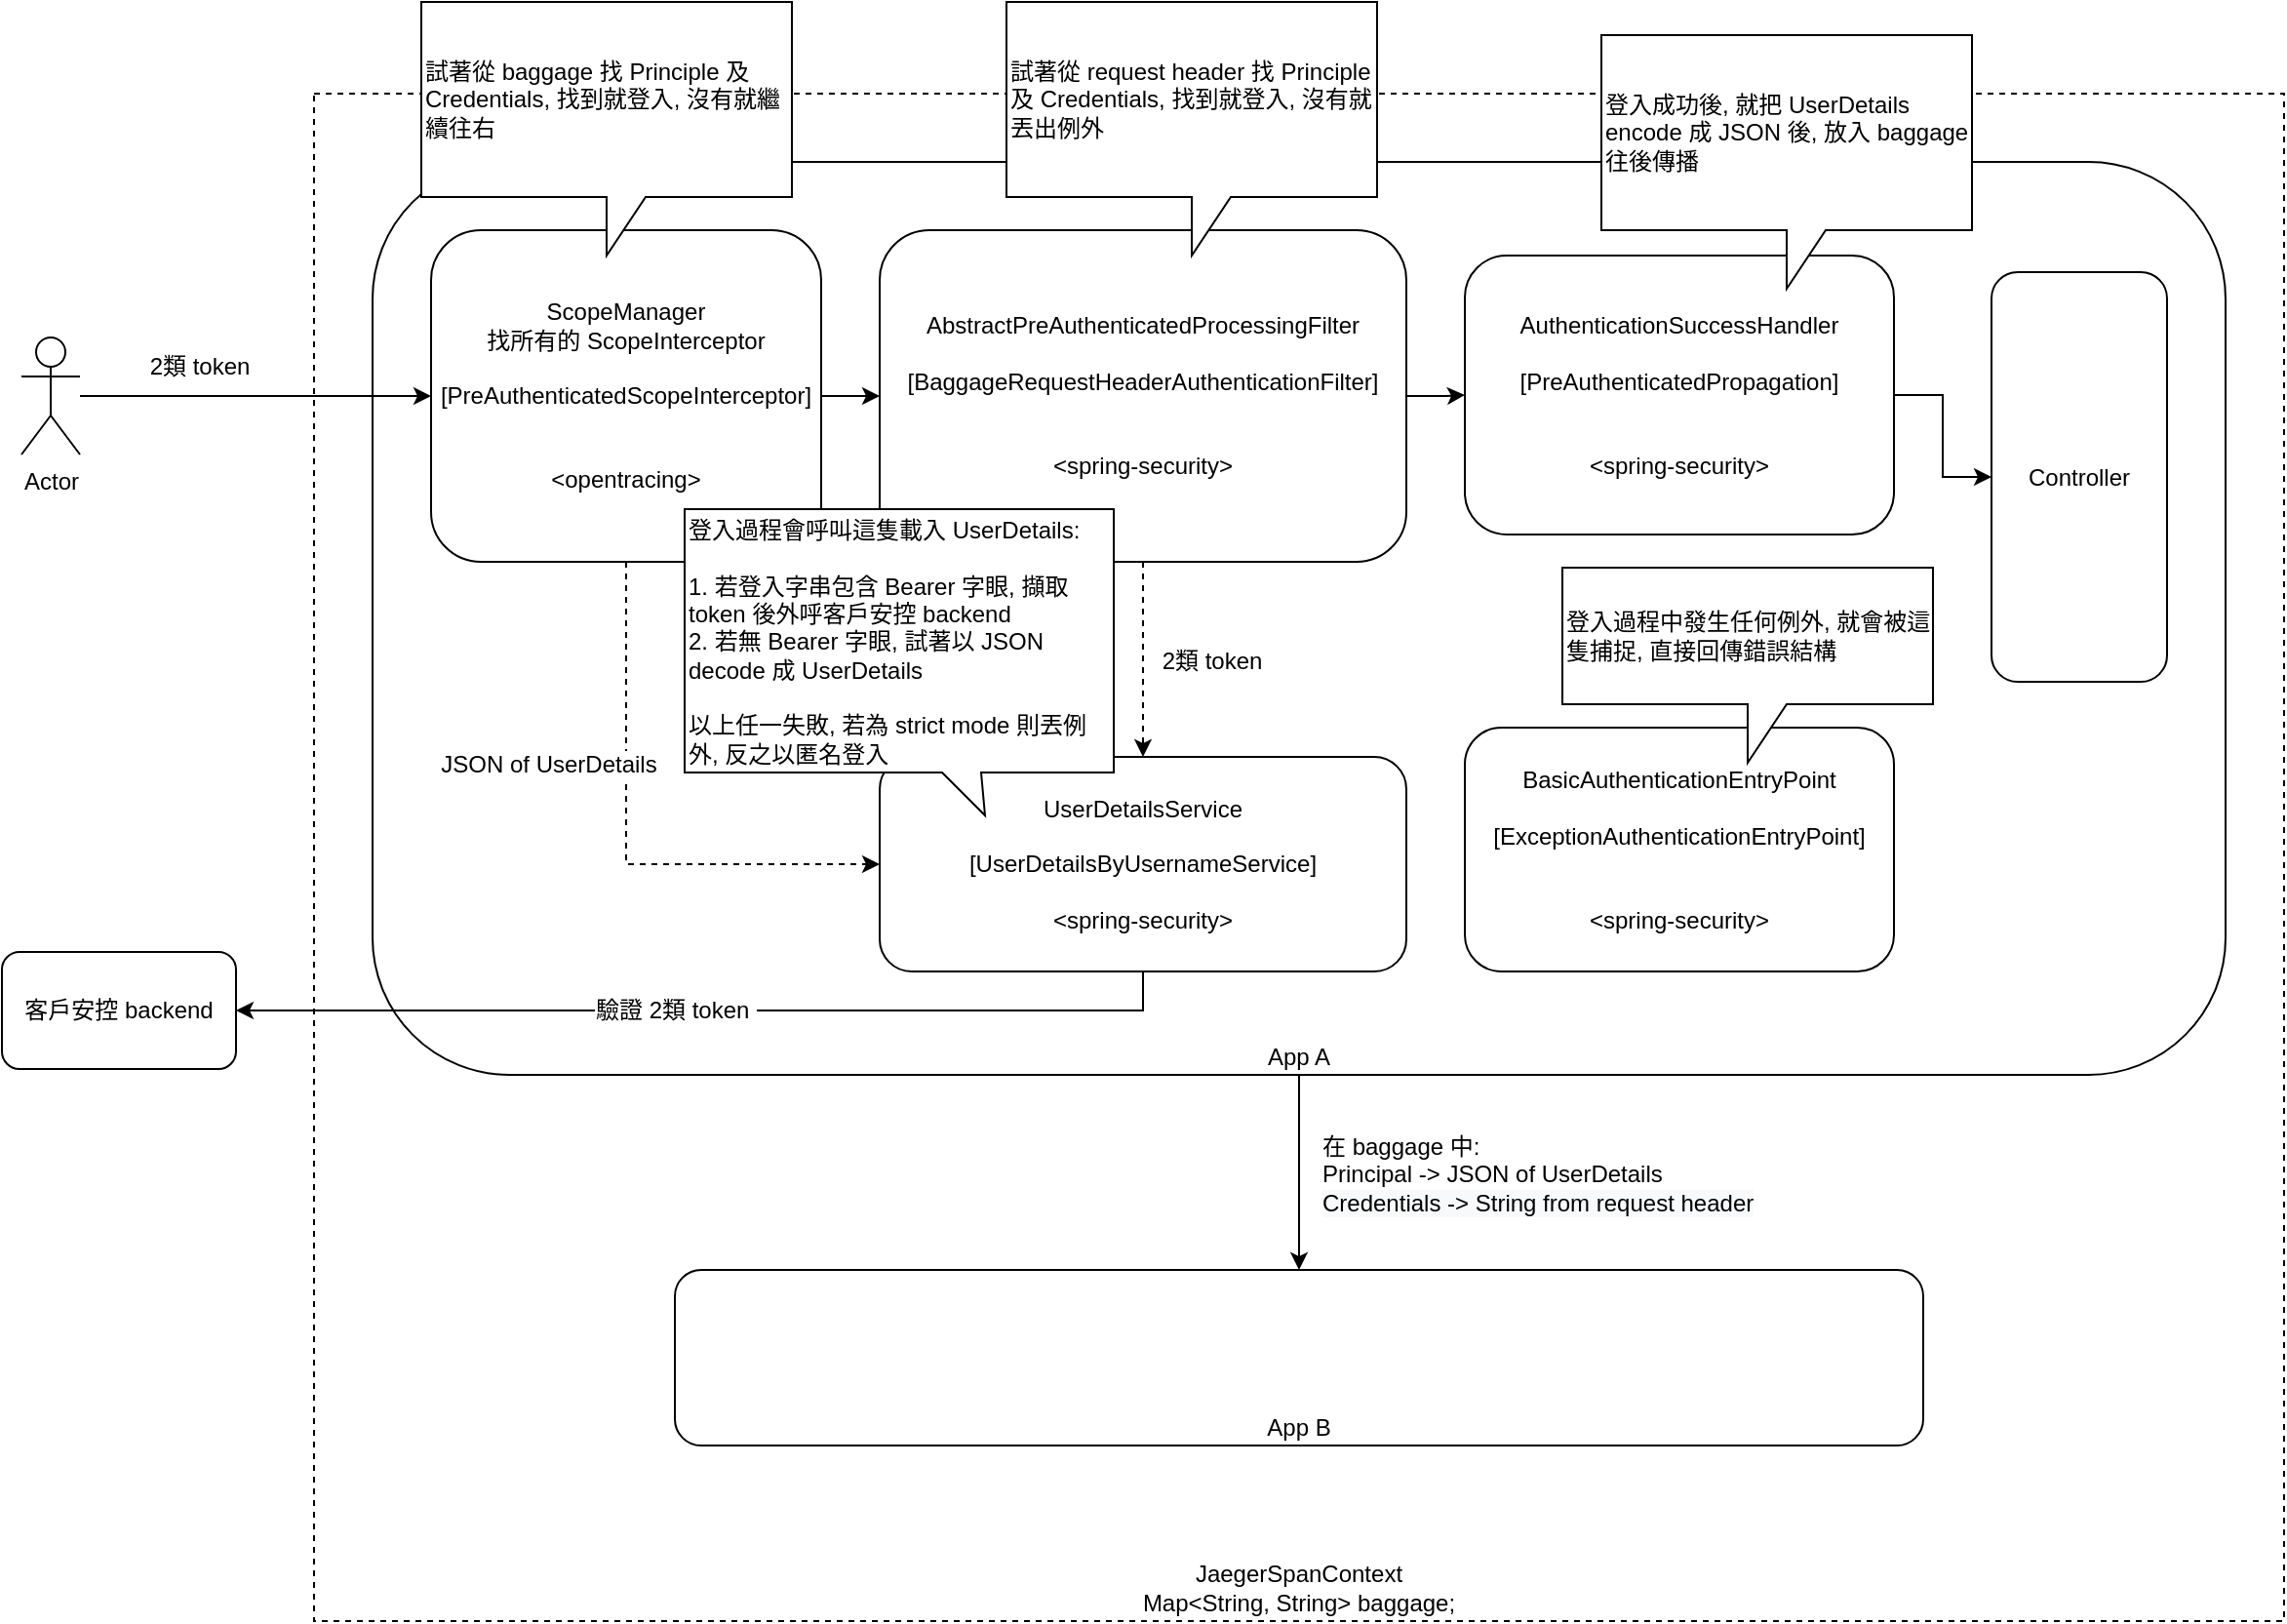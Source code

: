 <mxfile version="12.1.7" type="device" pages="1"><diagram id="uxNXFe0IztAzIu_zQ_QT" name="Page-1"><mxGraphModel dx="1186" dy="619" grid="1" gridSize="10" guides="1" tooltips="1" connect="1" arrows="1" fold="1" page="1" pageScale="1" pageWidth="850" pageHeight="1100" math="0" shadow="0"><root><mxCell id="0"/><mxCell id="1" parent="0"/><mxCell id="q47SxoRUc-KWQW3vimqz-8" value="JaegerSpanContext&lt;br&gt;Map&amp;lt;String, String&amp;gt; baggage;" style="rounded=0;whiteSpace=wrap;html=1;dashed=1;verticalAlign=bottom;" parent="1" vertex="1"><mxGeometry x="200" y="87" width="1010" height="783" as="geometry"/></mxCell><mxCell id="q47SxoRUc-KWQW3vimqz-7" style="edgeStyle=orthogonalEdgeStyle;rounded=0;orthogonalLoop=1;jettySize=auto;html=1;" parent="1" source="q47SxoRUc-KWQW3vimqz-4" target="q47SxoRUc-KWQW3vimqz-6" edge="1"><mxGeometry relative="1" as="geometry"/></mxCell><mxCell id="q47SxoRUc-KWQW3vimqz-29" value="在 baggage 中:&lt;br&gt;Principal -&amp;gt; JSON of UserDetails&lt;br&gt;&lt;span style=&quot;background-color: rgb(248 , 249 , 250)&quot;&gt;Credentials -&amp;gt; String from request header&lt;/span&gt;" style="text;html=1;resizable=0;points=[];align=left;verticalAlign=middle;labelBackgroundColor=#ffffff;" parent="q47SxoRUc-KWQW3vimqz-7" vertex="1" connectable="0"><mxGeometry relative="1" as="geometry"><mxPoint x="10" y="1" as="offset"/></mxGeometry></mxCell><mxCell id="q47SxoRUc-KWQW3vimqz-4" value="App A" style="rounded=1;whiteSpace=wrap;html=1;verticalAlign=bottom;" parent="1" vertex="1"><mxGeometry x="230" y="122" width="950" height="468" as="geometry"/></mxCell><mxCell id="q47SxoRUc-KWQW3vimqz-14" style="edgeStyle=orthogonalEdgeStyle;rounded=0;orthogonalLoop=1;jettySize=auto;html=1;entryX=0;entryY=0.5;entryDx=0;entryDy=0;" parent="1" source="q47SxoRUc-KWQW3vimqz-2" target="q47SxoRUc-KWQW3vimqz-13" edge="1"><mxGeometry relative="1" as="geometry"/></mxCell><mxCell id="q47SxoRUc-KWQW3vimqz-20" style="edgeStyle=orthogonalEdgeStyle;rounded=0;orthogonalLoop=1;jettySize=auto;html=1;entryX=0;entryY=0.5;entryDx=0;entryDy=0;dashed=1;" parent="1" source="q47SxoRUc-KWQW3vimqz-2" target="q47SxoRUc-KWQW3vimqz-15" edge="1"><mxGeometry relative="1" as="geometry"><Array as="points"><mxPoint x="360" y="482"/></Array></mxGeometry></mxCell><mxCell id="q47SxoRUc-KWQW3vimqz-30" value="JSON of UserDetails" style="text;html=1;resizable=0;points=[];align=center;verticalAlign=middle;labelBackgroundColor=#ffffff;" parent="q47SxoRUc-KWQW3vimqz-20" vertex="1" connectable="0"><mxGeometry x="-0.555" y="4" relative="1" as="geometry"><mxPoint x="-44" y="40" as="offset"/></mxGeometry></mxCell><mxCell id="q47SxoRUc-KWQW3vimqz-2" value="ScopeManager&lt;br&gt;找所有的 ScopeInterceptor&lt;br&gt;&lt;br&gt;[PreAuthenticatedScopeInterceptor]&lt;br&gt;&lt;br&gt;&lt;br&gt;&amp;lt;opentracing&amp;gt;" style="rounded=1;whiteSpace=wrap;html=1;" parent="1" vertex="1"><mxGeometry x="260" y="157" width="200" height="170" as="geometry"/></mxCell><mxCell id="q47SxoRUc-KWQW3vimqz-9" style="edgeStyle=orthogonalEdgeStyle;rounded=0;orthogonalLoop=1;jettySize=auto;html=1;entryX=0;entryY=0.5;entryDx=0;entryDy=0;" parent="1" source="q47SxoRUc-KWQW3vimqz-3" target="q47SxoRUc-KWQW3vimqz-2" edge="1"><mxGeometry relative="1" as="geometry"/></mxCell><mxCell id="q47SxoRUc-KWQW3vimqz-26" value="2類 token" style="text;html=1;resizable=0;points=[];align=center;verticalAlign=middle;labelBackgroundColor=#ffffff;" parent="q47SxoRUc-KWQW3vimqz-9" vertex="1" connectable="0"><mxGeometry x="-0.262" y="4" relative="1" as="geometry"><mxPoint x="-6" y="-11" as="offset"/></mxGeometry></mxCell><mxCell id="q47SxoRUc-KWQW3vimqz-3" value="Actor" style="shape=umlActor;verticalLabelPosition=bottom;labelBackgroundColor=#ffffff;verticalAlign=top;html=1;outlineConnect=0;" parent="1" vertex="1"><mxGeometry x="50" y="212" width="30" height="60" as="geometry"/></mxCell><mxCell id="q47SxoRUc-KWQW3vimqz-6" value="App B" style="rounded=1;whiteSpace=wrap;html=1;verticalAlign=bottom;" parent="1" vertex="1"><mxGeometry x="385" y="690" width="640" height="90" as="geometry"/></mxCell><mxCell id="q47SxoRUc-KWQW3vimqz-16" style="edgeStyle=orthogonalEdgeStyle;rounded=0;orthogonalLoop=1;jettySize=auto;html=1;entryX=0.5;entryY=0;entryDx=0;entryDy=0;dashed=1;" parent="1" source="q47SxoRUc-KWQW3vimqz-13" target="q47SxoRUc-KWQW3vimqz-15" edge="1"><mxGeometry relative="1" as="geometry"/></mxCell><mxCell id="q47SxoRUc-KWQW3vimqz-31" value="2類 token" style="text;html=1;resizable=0;points=[];align=center;verticalAlign=middle;labelBackgroundColor=#ffffff;" parent="q47SxoRUc-KWQW3vimqz-16" vertex="1" connectable="0"><mxGeometry x="0.019" y="2" relative="1" as="geometry"><mxPoint x="33" y="-0.5" as="offset"/></mxGeometry></mxCell><mxCell id="q47SxoRUc-KWQW3vimqz-22" style="edgeStyle=orthogonalEdgeStyle;rounded=0;orthogonalLoop=1;jettySize=auto;html=1;entryX=0;entryY=0.5;entryDx=0;entryDy=0;" parent="1" source="q47SxoRUc-KWQW3vimqz-13" target="q47SxoRUc-KWQW3vimqz-21" edge="1"><mxGeometry relative="1" as="geometry"/></mxCell><mxCell id="q47SxoRUc-KWQW3vimqz-13" value="AbstractPreAuthenticatedProcessingFilter&lt;br&gt;&lt;br&gt;[BaggageRequestHeaderAuthenticationFilter]&lt;br&gt;&lt;br&gt;&lt;br&gt;&amp;lt;spring-security&amp;gt;" style="rounded=1;whiteSpace=wrap;html=1;" parent="1" vertex="1"><mxGeometry x="490" y="157" width="270" height="170" as="geometry"/></mxCell><mxCell id="q47SxoRUc-KWQW3vimqz-28" style="edgeStyle=orthogonalEdgeStyle;rounded=0;orthogonalLoop=1;jettySize=auto;html=1;entryX=1;entryY=0.5;entryDx=0;entryDy=0;" parent="1" source="q47SxoRUc-KWQW3vimqz-15" target="q47SxoRUc-KWQW3vimqz-27" edge="1"><mxGeometry relative="1" as="geometry"><Array as="points"><mxPoint x="625" y="557"/></Array></mxGeometry></mxCell><mxCell id="N-lgPjly18u1dvWV3VA5-1" value="驗證 2類 token&amp;nbsp;" style="text;html=1;resizable=0;points=[];align=center;verticalAlign=middle;labelBackgroundColor=#ffffff;" vertex="1" connectable="0" parent="q47SxoRUc-KWQW3vimqz-28"><mxGeometry x="0.039" y="1" relative="1" as="geometry"><mxPoint x="-8" y="-1" as="offset"/></mxGeometry></mxCell><mxCell id="q47SxoRUc-KWQW3vimqz-15" value="UserDetailsService&lt;br&gt;&lt;br&gt;[UserDetailsByUsernameService]&lt;br&gt;&lt;br&gt;&amp;lt;spring-security&amp;gt;" style="rounded=1;whiteSpace=wrap;html=1;" parent="1" vertex="1"><mxGeometry x="490" y="427" width="270" height="110" as="geometry"/></mxCell><mxCell id="q47SxoRUc-KWQW3vimqz-18" value="Controller" style="rounded=1;whiteSpace=wrap;html=1;" parent="1" vertex="1"><mxGeometry x="1060" y="178.5" width="90" height="210" as="geometry"/></mxCell><mxCell id="q47SxoRUc-KWQW3vimqz-24" style="edgeStyle=orthogonalEdgeStyle;rounded=0;orthogonalLoop=1;jettySize=auto;html=1;" parent="1" source="q47SxoRUc-KWQW3vimqz-21" target="q47SxoRUc-KWQW3vimqz-18" edge="1"><mxGeometry relative="1" as="geometry"/></mxCell><mxCell id="q47SxoRUc-KWQW3vimqz-21" value="AuthenticationSuccessHandler&lt;br&gt;&lt;br&gt;[PreAuthenticatedPropagation]&lt;br&gt;&lt;br&gt;&lt;br&gt;&amp;lt;spring-security&amp;gt;" style="rounded=1;whiteSpace=wrap;html=1;" parent="1" vertex="1"><mxGeometry x="790" y="170" width="220" height="143" as="geometry"/></mxCell><mxCell id="q47SxoRUc-KWQW3vimqz-23" value="BasicAuthenticationEntryPoint&lt;br&gt;&lt;br&gt;[ExceptionAuthenticationEntryPoint]&lt;br&gt;&lt;br&gt;&lt;br&gt;&amp;lt;spring-security&amp;gt;" style="rounded=1;whiteSpace=wrap;html=1;" parent="1" vertex="1"><mxGeometry x="790" y="412" width="220" height="125" as="geometry"/></mxCell><mxCell id="q47SxoRUc-KWQW3vimqz-27" value="客戶安控 backend" style="rounded=1;whiteSpace=wrap;html=1;" parent="1" vertex="1"><mxGeometry x="40" y="527" width="120" height="60" as="geometry"/></mxCell><mxCell id="q47SxoRUc-KWQW3vimqz-35" value="試著從 baggage 找 Principle 及 Credentials, 找到就登入, 沒有就繼續往右" style="shape=callout;whiteSpace=wrap;html=1;perimeter=calloutPerimeter;rounded=0;align=left;position2=0.5;" parent="1" vertex="1"><mxGeometry x="255" y="40" width="190" height="130" as="geometry"/></mxCell><mxCell id="q47SxoRUc-KWQW3vimqz-38" value="試著從 request header 找 Principle 及 Credentials, 找到就登入, 沒有就丟出例外" style="shape=callout;whiteSpace=wrap;html=1;perimeter=calloutPerimeter;rounded=0;align=left;position2=0.5;" parent="1" vertex="1"><mxGeometry x="555" y="40" width="190" height="130" as="geometry"/></mxCell><mxCell id="q47SxoRUc-KWQW3vimqz-40" value="登入過程會呼叫這隻載入 UserDetails:&lt;br&gt;&lt;br&gt;1. 若登入字串包含 Bearer 字眼, 擷取 token 後外呼客戶安控 backend&lt;br&gt;2. 若無 Bearer 字眼, 試著以 JSON decode 成 UserDetails&lt;br&gt;&lt;br&gt;以上任一失敗, 若為 strict mode 則丟例外, 反之以匿名登入" style="shape=callout;whiteSpace=wrap;html=1;perimeter=calloutPerimeter;rounded=0;align=left;position2=0.7;size=22;position=0.6;" parent="1" vertex="1"><mxGeometry x="390" y="300" width="220" height="157" as="geometry"/></mxCell><mxCell id="q47SxoRUc-KWQW3vimqz-43" value="登入成功後, 就把 UserDetails encode 成 JSON 後, 放入 baggage 往後傳播" style="shape=callout;whiteSpace=wrap;html=1;perimeter=calloutPerimeter;rounded=0;align=left;position2=0.5;" parent="1" vertex="1"><mxGeometry x="860" y="57" width="190" height="130" as="geometry"/></mxCell><mxCell id="q47SxoRUc-KWQW3vimqz-46" value="登入過程中發生任何例外, 就會被這隻捕捉, 直接回傳錯誤結構" style="shape=callout;whiteSpace=wrap;html=1;perimeter=calloutPerimeter;rounded=0;align=left;position2=0.5;" parent="1" vertex="1"><mxGeometry x="840" y="330" width="190" height="100" as="geometry"/></mxCell></root></mxGraphModel></diagram></mxfile>
